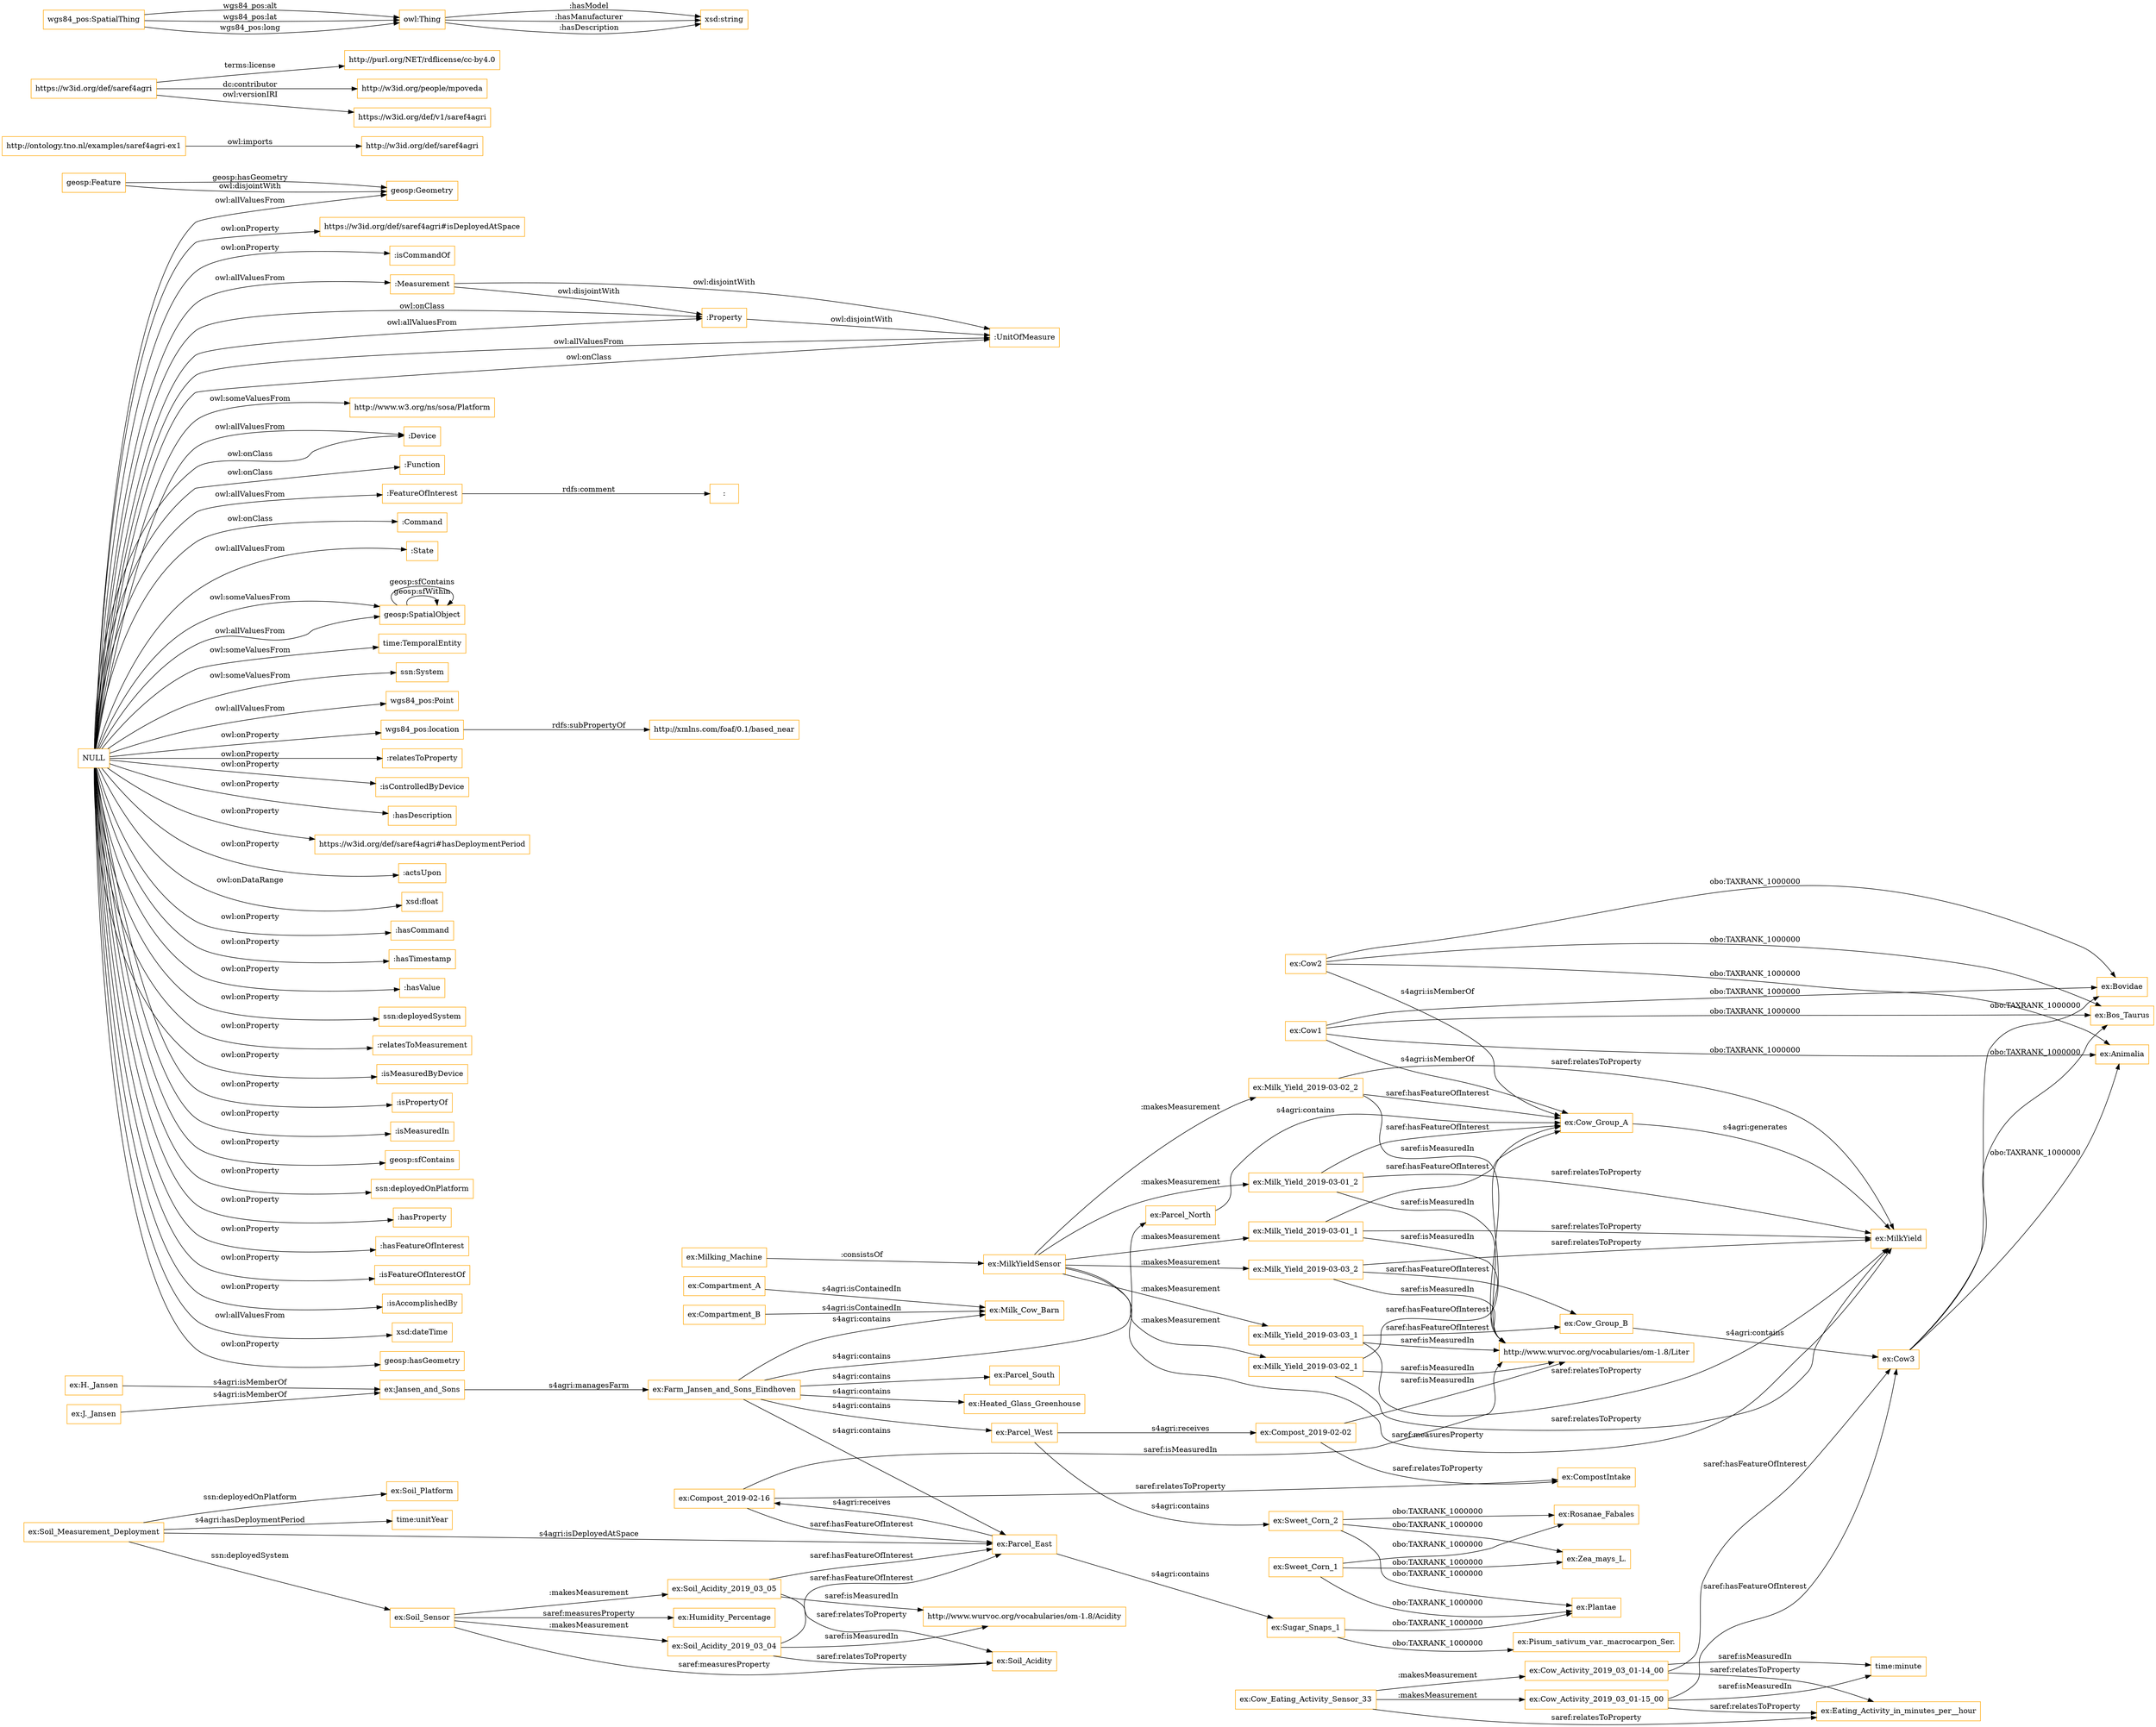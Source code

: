 digraph ar2dtool_diagram { 
rankdir=LR;
size="1501"
node [shape = rectangle, color="orange"]; "ex:CompostIntake" "ex:MilkYield" "geosp:Feature" ":Property" "http://www.w3.org/ns/sosa/Platform" ":Device" ":Function" ":FeatureOfInterest" ":Command" ":State" "geosp:SpatialObject" "geosp:Geometry" "time:TemporalEntity" "ssn:System" ":UnitOfMeasure" "wgs84_pos:Point" ":Measurement" ; /*classes style*/
	"ex:Cow1" -> "ex:Cow_Group_A" [ label = "s4agri:isMemberOf" ];
	"ex:Cow1" -> "ex:Bovidae" [ label = "obo:TAXRANK_1000000" ];
	"ex:Cow1" -> "ex:Bos_Taurus" [ label = "obo:TAXRANK_1000000" ];
	"ex:Cow1" -> "ex:Animalia" [ label = "obo:TAXRANK_1000000" ];
	"ex:Milk_Yield_2019-03-03_1" -> "ex:MilkYield" [ label = "saref:relatesToProperty" ];
	"ex:Milk_Yield_2019-03-03_1" -> "http://www.wurvoc.org/vocabularies/om-1.8/Liter" [ label = "saref:isMeasuredIn" ];
	"ex:Milk_Yield_2019-03-03_1" -> "ex:Cow_Group_B" [ label = "saref:hasFeatureOfInterest" ];
	"ex:Soil_Acidity_2019_03_04" -> "ex:Soil_Acidity" [ label = "saref:relatesToProperty" ];
	"ex:Soil_Acidity_2019_03_04" -> "http://www.wurvoc.org/vocabularies/om-1.8/Acidity" [ label = "saref:isMeasuredIn" ];
	"ex:Soil_Acidity_2019_03_04" -> "ex:Parcel_East" [ label = "saref:hasFeatureOfInterest" ];
	"ex:Milk_Yield_2019-03-02_1" -> "ex:MilkYield" [ label = "saref:relatesToProperty" ];
	"ex:Milk_Yield_2019-03-02_1" -> "http://www.wurvoc.org/vocabularies/om-1.8/Liter" [ label = "saref:isMeasuredIn" ];
	"ex:Milk_Yield_2019-03-02_1" -> "ex:Cow_Group_A" [ label = "saref:hasFeatureOfInterest" ];
	":Measurement" -> ":Property" [ label = "owl:disjointWith" ];
	":Measurement" -> ":UnitOfMeasure" [ label = "owl:disjointWith" ];
	"ex:Compartment_B" -> "ex:Milk_Cow_Barn" [ label = "s4agri:isContainedIn" ];
	"ex:MilkYieldSensor" -> "ex:Milk_Yield_2019-03-03_2" [ label = ":makesMeasurement" ];
	"ex:MilkYieldSensor" -> "ex:Milk_Yield_2019-03-03_1" [ label = ":makesMeasurement" ];
	"ex:MilkYieldSensor" -> "ex:Milk_Yield_2019-03-02_2" [ label = ":makesMeasurement" ];
	"ex:MilkYieldSensor" -> "ex:Milk_Yield_2019-03-02_1" [ label = ":makesMeasurement" ];
	"ex:MilkYieldSensor" -> "ex:Milk_Yield_2019-03-01_2" [ label = ":makesMeasurement" ];
	"ex:MilkYieldSensor" -> "ex:Milk_Yield_2019-03-01_1" [ label = ":makesMeasurement" ];
	"ex:MilkYieldSensor" -> "ex:MilkYield" [ label = "saref:measuresProperty" ];
	"http://ontology.tno.nl/examples/saref4agri-ex1" -> "http://w3id.org/def/saref4agri" [ label = "owl:imports" ];
	"ex:Milk_Yield_2019-03-01_1" -> "ex:MilkYield" [ label = "saref:relatesToProperty" ];
	"ex:Milk_Yield_2019-03-01_1" -> "http://www.wurvoc.org/vocabularies/om-1.8/Liter" [ label = "saref:isMeasuredIn" ];
	"ex:Milk_Yield_2019-03-01_1" -> "ex:Cow_Group_A" [ label = "saref:hasFeatureOfInterest" ];
	"geosp:Feature" -> "geosp:Geometry" [ label = "owl:disjointWith" ];
	"ex:Milking_Machine" -> "ex:MilkYieldSensor" [ label = ":consistsOf" ];
	"ex:Parcel_East" -> "ex:Compost_2019-02-16" [ label = "s4agri:receives" ];
	"ex:Parcel_East" -> "ex:Sugar_Snaps_1" [ label = "s4agri:contains" ];
	"ex:Sweet_Corn_2" -> "ex:Zea_mays_L." [ label = "obo:TAXRANK_1000000" ];
	"ex:Sweet_Corn_2" -> "ex:Rosanae_Fabales" [ label = "obo:TAXRANK_1000000" ];
	"ex:Sweet_Corn_2" -> "ex:Plantae" [ label = "obo:TAXRANK_1000000" ];
	"ex:Cow_Group_B" -> "ex:Cow3" [ label = "s4agri:contains" ];
	"ex:Compartment_A" -> "ex:Milk_Cow_Barn" [ label = "s4agri:isContainedIn" ];
	"wgs84_pos:location" -> "http://xmlns.com/foaf/0.1/based_near" [ label = "rdfs:subPropertyOf" ];
	"ex:Farm_Jansen_and_Sons_Eindhoven" -> "ex:Parcel_West" [ label = "s4agri:contains" ];
	"ex:Farm_Jansen_and_Sons_Eindhoven" -> "ex:Parcel_South" [ label = "s4agri:contains" ];
	"ex:Farm_Jansen_and_Sons_Eindhoven" -> "ex:Parcel_North" [ label = "s4agri:contains" ];
	"ex:Farm_Jansen_and_Sons_Eindhoven" -> "ex:Parcel_East" [ label = "s4agri:contains" ];
	"ex:Farm_Jansen_and_Sons_Eindhoven" -> "ex:Milk_Cow_Barn" [ label = "s4agri:contains" ];
	"ex:Farm_Jansen_and_Sons_Eindhoven" -> "ex:Heated_Glass_Greenhouse" [ label = "s4agri:contains" ];
	"ex:Cow_Eating_Activity_Sensor_33" -> "ex:Cow_Activity_2019_03_01-15_00" [ label = ":makesMeasurement" ];
	"ex:Cow_Eating_Activity_Sensor_33" -> "ex:Cow_Activity_2019_03_01-14_00" [ label = ":makesMeasurement" ];
	"ex:Cow_Eating_Activity_Sensor_33" -> "ex:Eating_Activity_in_minutes_per__hour" [ label = "saref:relatesToProperty" ];
	"ex:Parcel_West" -> "ex:Compost_2019-02-02" [ label = "s4agri:receives" ];
	"ex:Parcel_West" -> "ex:Sweet_Corn_2" [ label = "s4agri:contains" ];
	"ex:Compost_2019-02-16" -> "ex:CompostIntake" [ label = "saref:relatesToProperty" ];
	"ex:Compost_2019-02-16" -> "http://www.wurvoc.org/vocabularies/om-1.8/Liter" [ label = "saref:isMeasuredIn" ];
	"ex:Compost_2019-02-16" -> "ex:Parcel_East" [ label = "saref:hasFeatureOfInterest" ];
	"ex:Sugar_Snaps_1" -> "ex:Plantae" [ label = "obo:TAXRANK_1000000" ];
	"ex:Sugar_Snaps_1" -> "ex:Pisum_sativum_var._macrocarpon_Ser." [ label = "obo:TAXRANK_1000000" ];
	"ex:Sweet_Corn_1" -> "ex:Zea_mays_L." [ label = "obo:TAXRANK_1000000" ];
	"ex:Sweet_Corn_1" -> "ex:Rosanae_Fabales" [ label = "obo:TAXRANK_1000000" ];
	"ex:Sweet_Corn_1" -> "ex:Plantae" [ label = "obo:TAXRANK_1000000" ];
	"ex:Cow_Group_A" -> "ex:MilkYield" [ label = "s4agri:generates" ];
	"ex:H._Jansen" -> "ex:Jansen_and_Sons" [ label = "s4agri:isMemberOf" ];
	"https://w3id.org/def/saref4agri" -> "http://purl.org/NET/rdflicense/cc-by4.0" [ label = "terms:license" ];
	"https://w3id.org/def/saref4agri" -> "http://w3id.org/people/mpoveda" [ label = "dc:contributor" ];
	"https://w3id.org/def/saref4agri" -> "https://w3id.org/def/v1/saref4agri" [ label = "owl:versionIRI" ];
	"ex:Compost_2019-02-02" -> "ex:CompostIntake" [ label = "saref:relatesToProperty" ];
	"ex:Compost_2019-02-02" -> "http://www.wurvoc.org/vocabularies/om-1.8/Liter" [ label = "saref:isMeasuredIn" ];
	"NULL" -> ":relatesToProperty" [ label = "owl:onProperty" ];
	"NULL" -> "geosp:SpatialObject" [ label = "owl:someValuesFrom" ];
	"NULL" -> ":Function" [ label = "owl:onClass" ];
	"NULL" -> "time:TemporalEntity" [ label = "owl:someValuesFrom" ];
	"NULL" -> ":isControlledByDevice" [ label = "owl:onProperty" ];
	"NULL" -> ":hasDescription" [ label = "owl:onProperty" ];
	"NULL" -> "https://w3id.org/def/saref4agri#hasDeploymentPeriod" [ label = "owl:onProperty" ];
	"NULL" -> ":FeatureOfInterest" [ label = "owl:allValuesFrom" ];
	"NULL" -> ":UnitOfMeasure" [ label = "owl:allValuesFrom" ];
	"NULL" -> ":Measurement" [ label = "owl:allValuesFrom" ];
	"NULL" -> ":Command" [ label = "owl:onClass" ];
	"NULL" -> ":actsUpon" [ label = "owl:onProperty" ];
	"NULL" -> "xsd:float" [ label = "owl:onDataRange" ];
	"NULL" -> ":Device" [ label = "owl:allValuesFrom" ];
	"NULL" -> ":hasCommand" [ label = "owl:onProperty" ];
	"NULL" -> ":hasTimestamp" [ label = "owl:onProperty" ];
	"NULL" -> ":hasValue" [ label = "owl:onProperty" ];
	"NULL" -> "ssn:deployedSystem" [ label = "owl:onProperty" ];
	"NULL" -> ":relatesToMeasurement" [ label = "owl:onProperty" ];
	"NULL" -> "wgs84_pos:location" [ label = "owl:onProperty" ];
	"NULL" -> ":isMeasuredByDevice" [ label = "owl:onProperty" ];
	"NULL" -> ":isPropertyOf" [ label = "owl:onProperty" ];
	"NULL" -> ":isMeasuredIn" [ label = "owl:onProperty" ];
	"NULL" -> "geosp:sfContains" [ label = "owl:onProperty" ];
	"NULL" -> ":State" [ label = "owl:allValuesFrom" ];
	"NULL" -> "ssn:deployedOnPlatform" [ label = "owl:onProperty" ];
	"NULL" -> ":Device" [ label = "owl:onClass" ];
	"NULL" -> ":hasProperty" [ label = "owl:onProperty" ];
	"NULL" -> "geosp:SpatialObject" [ label = "owl:allValuesFrom" ];
	"NULL" -> ":Property" [ label = "owl:onClass" ];
	"NULL" -> ":UnitOfMeasure" [ label = "owl:onClass" ];
	"NULL" -> "wgs84_pos:Point" [ label = "owl:allValuesFrom" ];
	"NULL" -> "http://www.w3.org/ns/sosa/Platform" [ label = "owl:someValuesFrom" ];
	"NULL" -> ":hasFeatureOfInterest" [ label = "owl:onProperty" ];
	"NULL" -> ":isFeatureOfInterestOf" [ label = "owl:onProperty" ];
	"NULL" -> ":isAccomplishedBy" [ label = "owl:onProperty" ];
	"NULL" -> "geosp:Geometry" [ label = "owl:allValuesFrom" ];
	"NULL" -> "xsd:dateTime" [ label = "owl:allValuesFrom" ];
	"NULL" -> ":Property" [ label = "owl:allValuesFrom" ];
	"NULL" -> "geosp:hasGeometry" [ label = "owl:onProperty" ];
	"NULL" -> "ssn:System" [ label = "owl:someValuesFrom" ];
	"NULL" -> "https://w3id.org/def/saref4agri#isDeployedAtSpace" [ label = "owl:onProperty" ];
	"NULL" -> ":isCommandOf" [ label = "owl:onProperty" ];
	":FeatureOfInterest" -> ":" [ label = "rdfs:comment" ];
	"ex:Cow3" -> "ex:Bovidae" [ label = "obo:TAXRANK_1000000" ];
	"ex:Cow3" -> "ex:Bos_Taurus" [ label = "obo:TAXRANK_1000000" ];
	"ex:Cow3" -> "ex:Animalia" [ label = "obo:TAXRANK_1000000" ];
	"ex:Cow_Activity_2019_03_01-15_00" -> "ex:Eating_Activity_in_minutes_per__hour" [ label = "saref:relatesToProperty" ];
	"ex:Cow_Activity_2019_03_01-15_00" -> "time:minute" [ label = "saref:isMeasuredIn" ];
	"ex:Cow_Activity_2019_03_01-15_00" -> "ex:Cow3" [ label = "saref:hasFeatureOfInterest" ];
	"ex:Cow_Activity_2019_03_01-14_00" -> "ex:Eating_Activity_in_minutes_per__hour" [ label = "saref:relatesToProperty" ];
	"ex:Cow_Activity_2019_03_01-14_00" -> "time:minute" [ label = "saref:isMeasuredIn" ];
	"ex:Cow_Activity_2019_03_01-14_00" -> "ex:Cow3" [ label = "saref:hasFeatureOfInterest" ];
	"ex:Soil_Sensor" -> "ex:Soil_Acidity_2019_03_05" [ label = ":makesMeasurement" ];
	"ex:Soil_Sensor" -> "ex:Soil_Acidity_2019_03_04" [ label = ":makesMeasurement" ];
	"ex:Soil_Sensor" -> "ex:Soil_Acidity" [ label = "saref:measuresProperty" ];
	"ex:Soil_Sensor" -> "ex:Humidity_Percentage" [ label = "saref:measuresProperty" ];
	"ex:J._Jansen" -> "ex:Jansen_and_Sons" [ label = "s4agri:isMemberOf" ];
	"ex:Cow2" -> "ex:Cow_Group_A" [ label = "s4agri:isMemberOf" ];
	"ex:Cow2" -> "ex:Bovidae" [ label = "obo:TAXRANK_1000000" ];
	"ex:Cow2" -> "ex:Bos_Taurus" [ label = "obo:TAXRANK_1000000" ];
	"ex:Cow2" -> "ex:Animalia" [ label = "obo:TAXRANK_1000000" ];
	"ex:Parcel_North" -> "ex:Cow_Group_A" [ label = "s4agri:contains" ];
	"ex:Jansen_and_Sons" -> "ex:Farm_Jansen_and_Sons_Eindhoven" [ label = "s4agri:managesFarm" ];
	":Property" -> ":UnitOfMeasure" [ label = "owl:disjointWith" ];
	"ex:Milk_Yield_2019-03-03_2" -> "ex:MilkYield" [ label = "saref:relatesToProperty" ];
	"ex:Milk_Yield_2019-03-03_2" -> "http://www.wurvoc.org/vocabularies/om-1.8/Liter" [ label = "saref:isMeasuredIn" ];
	"ex:Milk_Yield_2019-03-03_2" -> "ex:Cow_Group_B" [ label = "saref:hasFeatureOfInterest" ];
	"ex:Soil_Measurement_Deployment" -> "ex:Soil_Sensor" [ label = "ssn:deployedSystem" ];
	"ex:Soil_Measurement_Deployment" -> "ex:Soil_Platform" [ label = "ssn:deployedOnPlatform" ];
	"ex:Soil_Measurement_Deployment" -> "ex:Parcel_East" [ label = "s4agri:isDeployedAtSpace" ];
	"ex:Soil_Measurement_Deployment" -> "time:unitYear" [ label = "s4agri:hasDeploymentPeriod" ];
	"ex:Soil_Acidity_2019_03_05" -> "ex:Soil_Acidity" [ label = "saref:relatesToProperty" ];
	"ex:Soil_Acidity_2019_03_05" -> "http://www.wurvoc.org/vocabularies/om-1.8/Acidity" [ label = "saref:isMeasuredIn" ];
	"ex:Soil_Acidity_2019_03_05" -> "ex:Parcel_East" [ label = "saref:hasFeatureOfInterest" ];
	"ex:Milk_Yield_2019-03-02_2" -> "ex:MilkYield" [ label = "saref:relatesToProperty" ];
	"ex:Milk_Yield_2019-03-02_2" -> "http://www.wurvoc.org/vocabularies/om-1.8/Liter" [ label = "saref:isMeasuredIn" ];
	"ex:Milk_Yield_2019-03-02_2" -> "ex:Cow_Group_A" [ label = "saref:hasFeatureOfInterest" ];
	"ex:Milk_Yield_2019-03-01_2" -> "ex:MilkYield" [ label = "saref:relatesToProperty" ];
	"ex:Milk_Yield_2019-03-01_2" -> "http://www.wurvoc.org/vocabularies/om-1.8/Liter" [ label = "saref:isMeasuredIn" ];
	"ex:Milk_Yield_2019-03-01_2" -> "ex:Cow_Group_A" [ label = "saref:hasFeatureOfInterest" ];
	"geosp:SpatialObject" -> "geosp:SpatialObject" [ label = "geosp:sfWithin" ];
	"wgs84_pos:SpatialThing" -> "owl:Thing" [ label = "wgs84_pos:alt" ];
	"wgs84_pos:SpatialThing" -> "owl:Thing" [ label = "wgs84_pos:lat" ];
	"geosp:Feature" -> "geosp:Geometry" [ label = "geosp:hasGeometry" ];
	"owl:Thing" -> "xsd:string" [ label = ":hasModel" ];
	"wgs84_pos:SpatialThing" -> "owl:Thing" [ label = "wgs84_pos:long" ];
	"owl:Thing" -> "xsd:string" [ label = ":hasManufacturer" ];
	"owl:Thing" -> "xsd:string" [ label = ":hasDescription" ];
	"geosp:SpatialObject" -> "geosp:SpatialObject" [ label = "geosp:sfContains" ];

}
